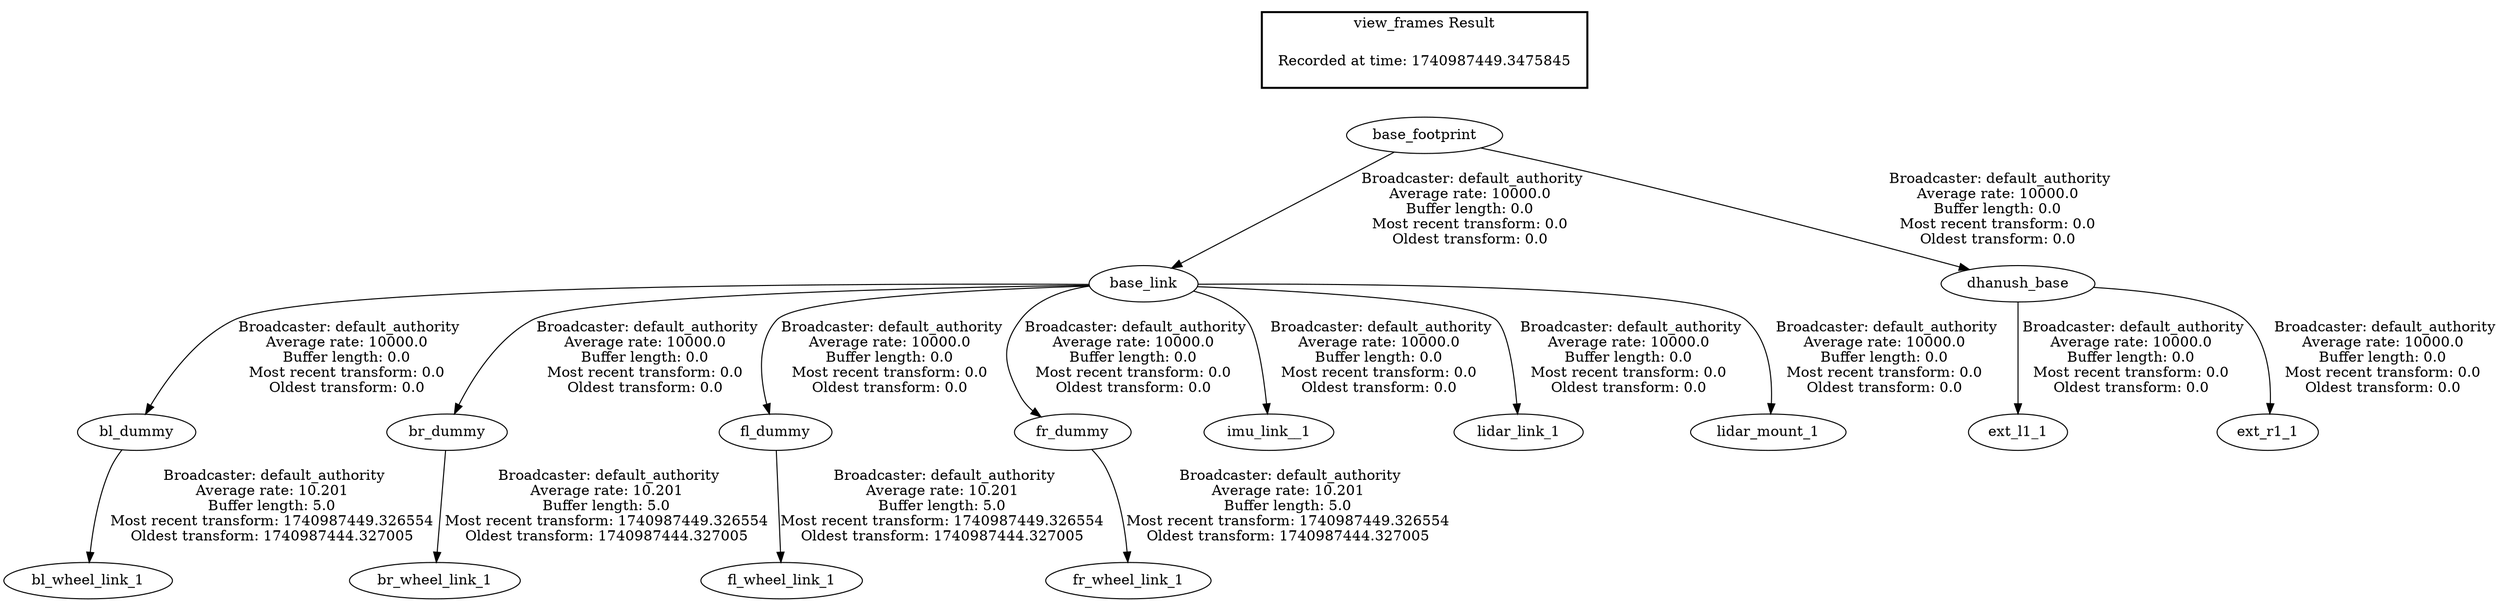 digraph G {
"base_link" -> "bl_dummy"[label=" Broadcaster: default_authority\nAverage rate: 10000.0\nBuffer length: 0.0\nMost recent transform: 0.0\nOldest transform: 0.0\n"];
"base_footprint" -> "base_link"[label=" Broadcaster: default_authority\nAverage rate: 10000.0\nBuffer length: 0.0\nMost recent transform: 0.0\nOldest transform: 0.0\n"];
"base_link" -> "br_dummy"[label=" Broadcaster: default_authority\nAverage rate: 10000.0\nBuffer length: 0.0\nMost recent transform: 0.0\nOldest transform: 0.0\n"];
"base_link" -> "fl_dummy"[label=" Broadcaster: default_authority\nAverage rate: 10000.0\nBuffer length: 0.0\nMost recent transform: 0.0\nOldest transform: 0.0\n"];
"base_link" -> "fr_dummy"[label=" Broadcaster: default_authority\nAverage rate: 10000.0\nBuffer length: 0.0\nMost recent transform: 0.0\nOldest transform: 0.0\n"];
"base_link" -> "imu_link__1"[label=" Broadcaster: default_authority\nAverage rate: 10000.0\nBuffer length: 0.0\nMost recent transform: 0.0\nOldest transform: 0.0\n"];
"base_link" -> "lidar_link_1"[label=" Broadcaster: default_authority\nAverage rate: 10000.0\nBuffer length: 0.0\nMost recent transform: 0.0\nOldest transform: 0.0\n"];
"base_link" -> "lidar_mount_1"[label=" Broadcaster: default_authority\nAverage rate: 10000.0\nBuffer length: 0.0\nMost recent transform: 0.0\nOldest transform: 0.0\n"];
"bl_dummy" -> "bl_wheel_link_1"[label=" Broadcaster: default_authority\nAverage rate: 10.201\nBuffer length: 5.0\nMost recent transform: 1740987449.326554\nOldest transform: 1740987444.327005\n"];
"br_dummy" -> "br_wheel_link_1"[label=" Broadcaster: default_authority\nAverage rate: 10.201\nBuffer length: 5.0\nMost recent transform: 1740987449.326554\nOldest transform: 1740987444.327005\n"];
"fl_dummy" -> "fl_wheel_link_1"[label=" Broadcaster: default_authority\nAverage rate: 10.201\nBuffer length: 5.0\nMost recent transform: 1740987449.326554\nOldest transform: 1740987444.327005\n"];
"fr_dummy" -> "fr_wheel_link_1"[label=" Broadcaster: default_authority\nAverage rate: 10.201\nBuffer length: 5.0\nMost recent transform: 1740987449.326554\nOldest transform: 1740987444.327005\n"];
"dhanush_base" -> "ext_l1_1"[label=" Broadcaster: default_authority\nAverage rate: 10000.0\nBuffer length: 0.0\nMost recent transform: 0.0\nOldest transform: 0.0\n"];
"base_footprint" -> "dhanush_base"[label=" Broadcaster: default_authority\nAverage rate: 10000.0\nBuffer length: 0.0\nMost recent transform: 0.0\nOldest transform: 0.0\n"];
"dhanush_base" -> "ext_r1_1"[label=" Broadcaster: default_authority\nAverage rate: 10000.0\nBuffer length: 0.0\nMost recent transform: 0.0\nOldest transform: 0.0\n"];
edge [style=invis];
 subgraph cluster_legend { style=bold; color=black; label ="view_frames Result";
"Recorded at time: 1740987449.3475845"[ shape=plaintext ] ;
}->"base_footprint";
}